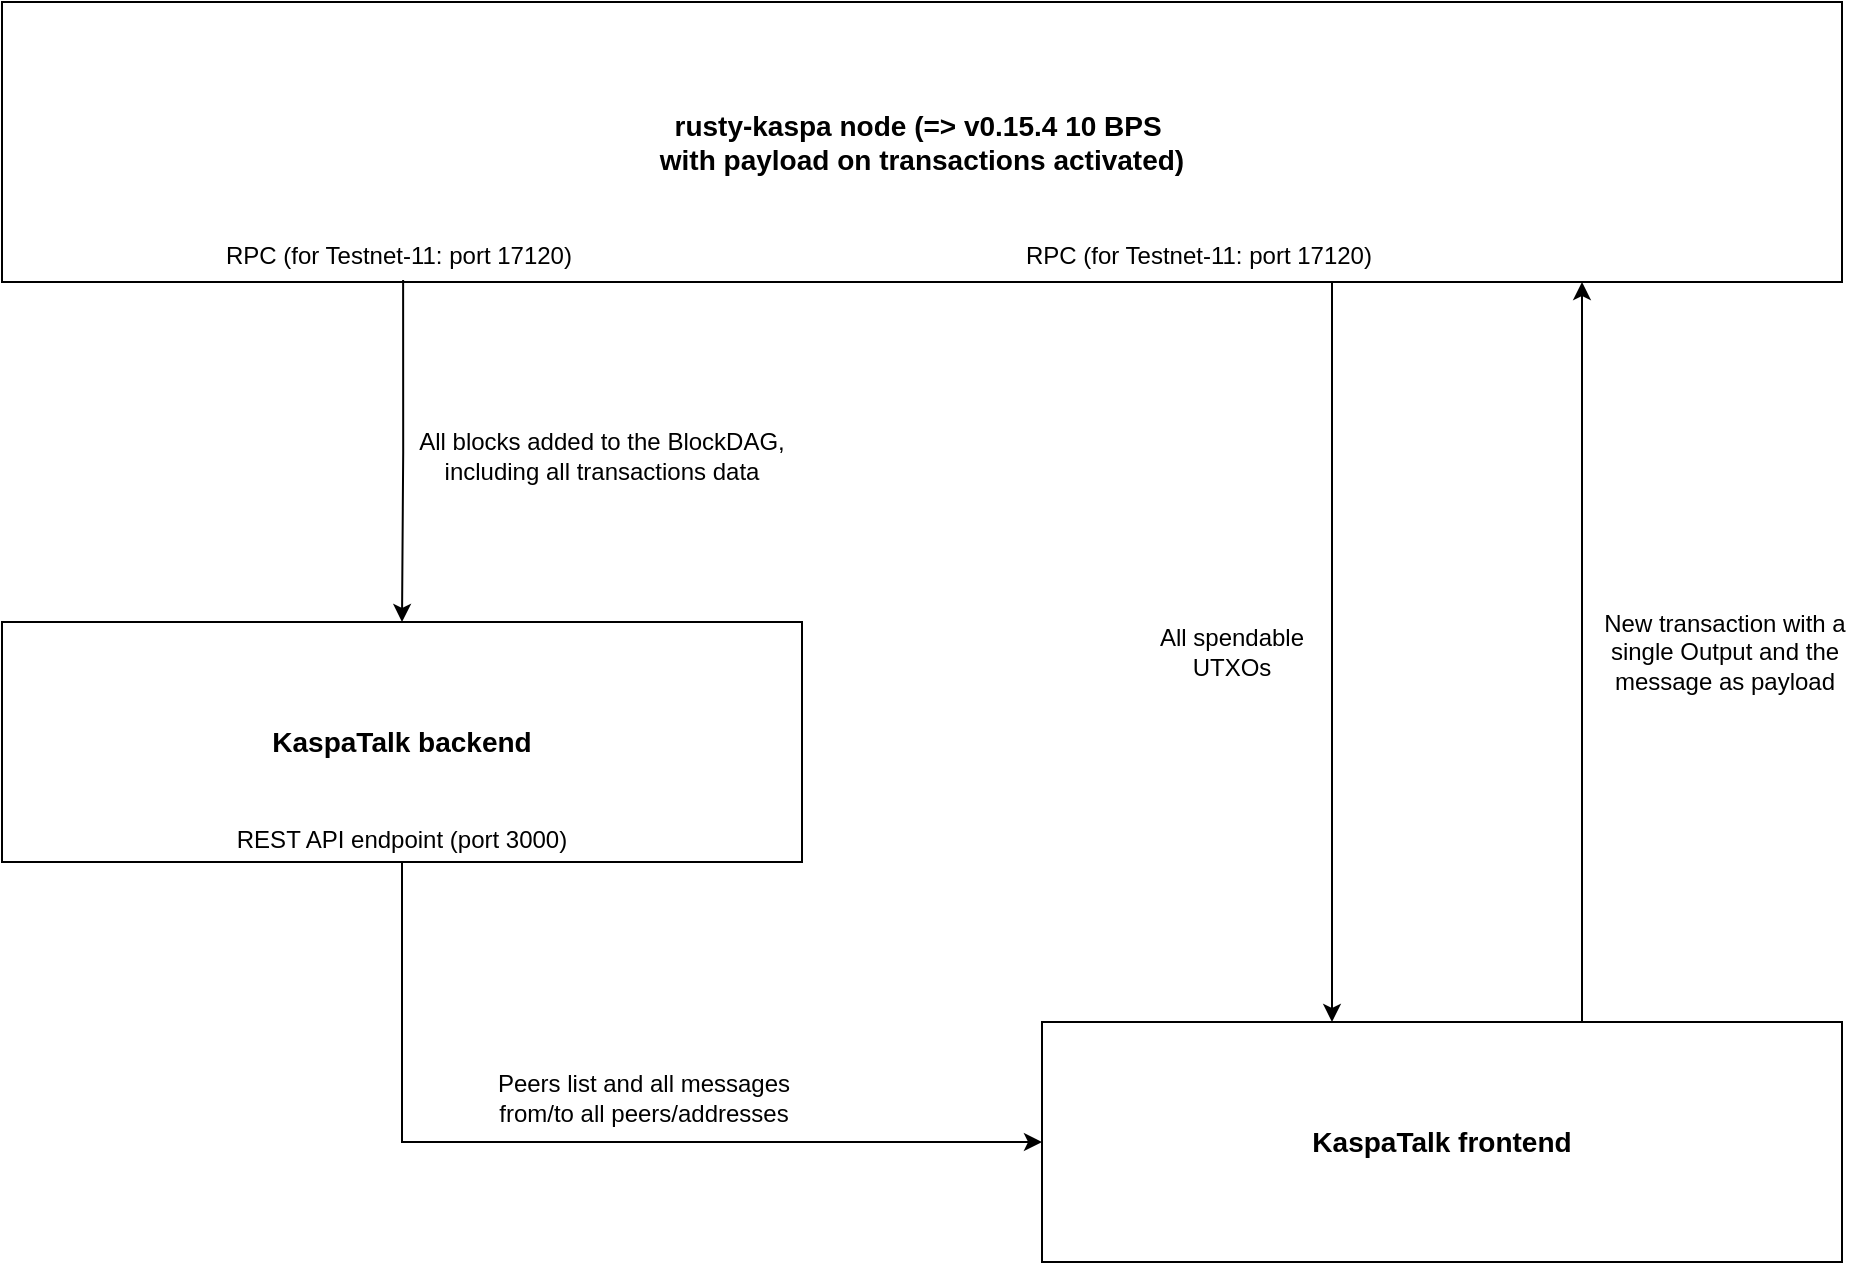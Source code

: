 <mxfile version="26.0.1">
  <diagram name="Page-1" id="F1tejZDly55zgPq2v-Ex">
    <mxGraphModel dx="1195" dy="661" grid="1" gridSize="10" guides="1" tooltips="1" connect="1" arrows="1" fold="1" page="1" pageScale="1" pageWidth="850" pageHeight="1100" math="0" shadow="0">
      <root>
        <mxCell id="0" />
        <mxCell id="1" parent="0" />
        <mxCell id="RufVIqokz7fm9M4IkpAS-2" value="rusty-kaspa node (=&amp;gt; v0.15.4 10 BPS&amp;nbsp;&lt;div&gt;with payload on transactions activated)&lt;/div&gt;" style="whiteSpace=wrap;html=1;fontSize=14;fontStyle=1" parent="1" vertex="1">
          <mxGeometry x="40" y="80" width="920" height="140" as="geometry" />
        </mxCell>
        <mxCell id="rrDGJ7W3yIeW_5tvvOGc-7" style="edgeStyle=orthogonalEdgeStyle;rounded=0;orthogonalLoop=1;jettySize=auto;html=1;exitX=0.218;exitY=0.993;exitDx=0;exitDy=0;entryX=0.5;entryY=0;entryDx=0;entryDy=0;exitPerimeter=0;" edge="1" parent="1" source="RufVIqokz7fm9M4IkpAS-2" target="rrDGJ7W3yIeW_5tvvOGc-4">
          <mxGeometry relative="1" as="geometry" />
        </mxCell>
        <mxCell id="rrDGJ7W3yIeW_5tvvOGc-4" value="KaspaTalk backend" style="whiteSpace=wrap;html=1;fontSize=14;fontStyle=1" vertex="1" parent="1">
          <mxGeometry x="40" y="390" width="400" height="120" as="geometry" />
        </mxCell>
        <mxCell id="rrDGJ7W3yIeW_5tvvOGc-6" value="KaspaTalk frontend" style="whiteSpace=wrap;html=1;fontSize=14;fontStyle=1" vertex="1" parent="1">
          <mxGeometry x="560" y="590" width="400" height="120" as="geometry" />
        </mxCell>
        <mxCell id="rrDGJ7W3yIeW_5tvvOGc-8" style="edgeStyle=orthogonalEdgeStyle;rounded=0;orthogonalLoop=1;jettySize=auto;html=1;exitX=0.5;exitY=0;exitDx=0;exitDy=0;entryX=0.75;entryY=1;entryDx=0;entryDy=0;" edge="1" parent="1">
          <mxGeometry relative="1" as="geometry">
            <mxPoint x="830" y="590" as="sourcePoint" />
            <mxPoint x="830" y="220" as="targetPoint" />
          </mxGeometry>
        </mxCell>
        <mxCell id="rrDGJ7W3yIeW_5tvvOGc-9" style="edgeStyle=orthogonalEdgeStyle;rounded=0;orthogonalLoop=1;jettySize=auto;html=1;exitX=0.5;exitY=1;exitDx=0;exitDy=0;entryX=0;entryY=0.5;entryDx=0;entryDy=0;" edge="1" parent="1" source="rrDGJ7W3yIeW_5tvvOGc-4" target="rrDGJ7W3yIeW_5tvvOGc-6">
          <mxGeometry relative="1" as="geometry">
            <mxPoint x="190.5" y="420" as="sourcePoint" />
            <mxPoint x="190" y="740" as="targetPoint" />
          </mxGeometry>
        </mxCell>
        <mxCell id="rrDGJ7W3yIeW_5tvvOGc-10" value="&lt;h1 style=&quot;margin-top: 0px;&quot;&gt;&lt;span style=&quot;background-color: transparent; color: light-dark(rgb(0, 0, 0), rgb(255, 255, 255)); font-size: 12px; font-weight: normal;&quot;&gt;RPC (for Testnet-11: port 17120)&lt;/span&gt;&lt;/h1&gt;" style="text;html=1;whiteSpace=wrap;overflow=hidden;rounded=0;verticalAlign=middle;" vertex="1" parent="1">
          <mxGeometry x="150" y="186" width="180" height="30" as="geometry" />
        </mxCell>
        <mxCell id="rrDGJ7W3yIeW_5tvvOGc-11" value="&lt;h1 style=&quot;margin-top: 0px;&quot;&gt;&lt;span style=&quot;background-color: transparent; color: light-dark(rgb(0, 0, 0), rgb(255, 255, 255)); font-size: 12px; font-weight: normal;&quot;&gt;RPC (for Testnet-11: port 17120)&lt;/span&gt;&lt;/h1&gt;" style="text;html=1;whiteSpace=wrap;overflow=hidden;rounded=0;verticalAlign=middle;" vertex="1" parent="1">
          <mxGeometry x="550" y="186" width="180" height="30" as="geometry" />
        </mxCell>
        <mxCell id="rrDGJ7W3yIeW_5tvvOGc-12" value="&lt;h1 style=&quot;margin-top: 0px;&quot;&gt;&lt;span style=&quot;background-color: transparent; color: light-dark(rgb(0, 0, 0), rgb(255, 255, 255)); font-size: 12px; font-weight: normal;&quot;&gt;REST API endpoint (port 3000)&lt;/span&gt;&lt;/h1&gt;" style="text;html=1;whiteSpace=wrap;overflow=hidden;rounded=0;verticalAlign=middle;align=center;" vertex="1" parent="1">
          <mxGeometry x="150" y="478" width="180" height="30" as="geometry" />
        </mxCell>
        <mxCell id="rrDGJ7W3yIeW_5tvvOGc-15" value="All blocks added to the BlockDAG, including all transactions data" style="text;html=1;align=center;verticalAlign=middle;whiteSpace=wrap;rounded=0;" vertex="1" parent="1">
          <mxGeometry x="240" y="272" width="200" height="70" as="geometry" />
        </mxCell>
        <mxCell id="rrDGJ7W3yIeW_5tvvOGc-16" value="Peers list and all messages from/to all peers/addresses" style="text;html=1;align=center;verticalAlign=middle;whiteSpace=wrap;rounded=0;" vertex="1" parent="1">
          <mxGeometry x="281" y="603" width="160" height="50" as="geometry" />
        </mxCell>
        <mxCell id="rrDGJ7W3yIeW_5tvvOGc-17" value="New transaction with a single Output and the message as payload" style="text;html=1;align=center;verticalAlign=middle;whiteSpace=wrap;rounded=0;" vertex="1" parent="1">
          <mxGeometry x="833" y="370" width="137" height="70" as="geometry" />
        </mxCell>
        <mxCell id="rrDGJ7W3yIeW_5tvvOGc-19" style="edgeStyle=orthogonalEdgeStyle;rounded=0;orthogonalLoop=1;jettySize=auto;html=1;exitX=0.5;exitY=0;exitDx=0;exitDy=0;entryX=0.75;entryY=1;entryDx=0;entryDy=0;" edge="1" parent="1">
          <mxGeometry relative="1" as="geometry">
            <mxPoint x="705" y="220" as="sourcePoint" />
            <mxPoint x="705" y="590" as="targetPoint" />
          </mxGeometry>
        </mxCell>
        <mxCell id="rrDGJ7W3yIeW_5tvvOGc-20" value="All spendable UTXOs" style="text;html=1;align=center;verticalAlign=middle;whiteSpace=wrap;rounded=0;" vertex="1" parent="1">
          <mxGeometry x="600" y="370" width="110" height="70" as="geometry" />
        </mxCell>
      </root>
    </mxGraphModel>
  </diagram>
</mxfile>
